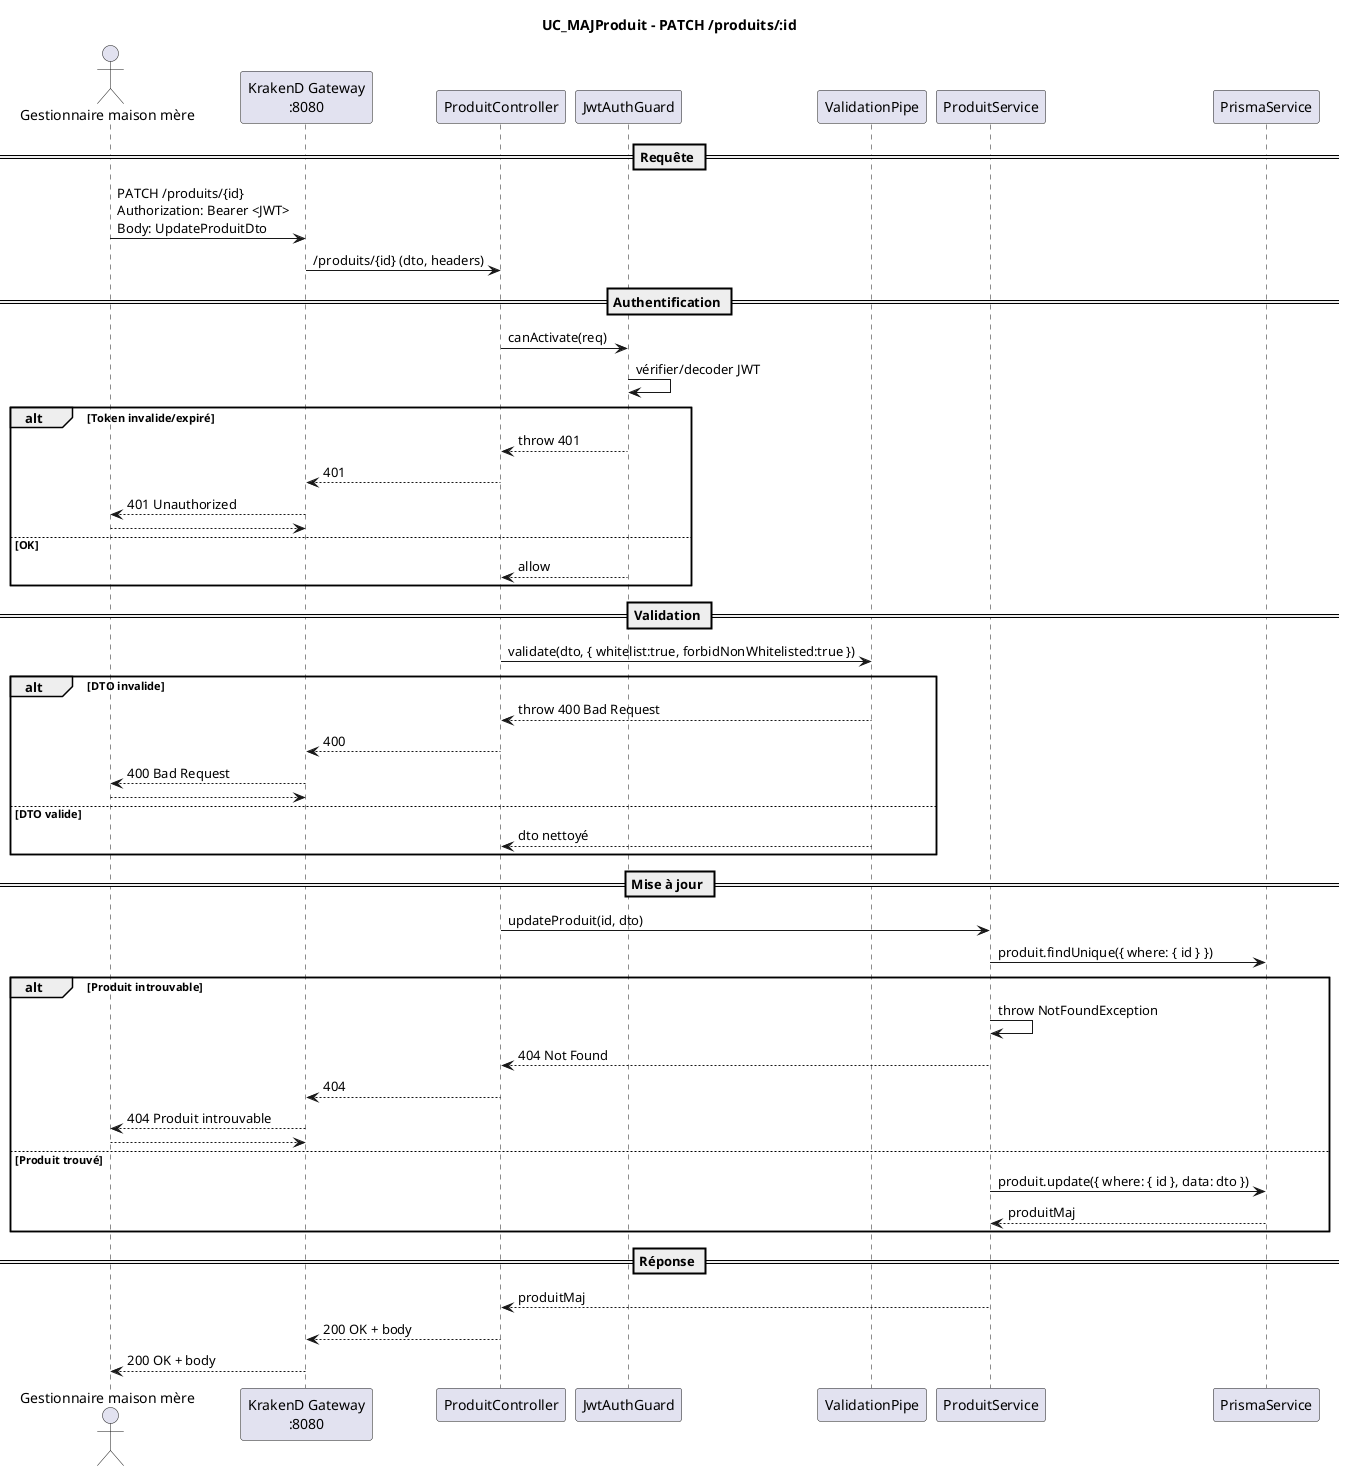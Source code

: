 @startuml
title UC_MAJProduit – PATCH /produits/:id

actor "Gestionnaire maison mère" as User
participant "KrakenD Gateway\n:8080" as Gateway
participant "ProduitController" as Controller
participant "JwtAuthGuard" as Guard
participant "ValidationPipe" as Pipe
participant "ProduitService" as Service
participant "PrismaService" as Prisma

== Requête ==
User -> Gateway: PATCH /produits/{id}\nAuthorization: Bearer <JWT>\nBody: UpdateProduitDto
Gateway -> Controller: /produits/{id} (dto, headers)

== Authentification ==
Controller -> Guard: canActivate(req)
Guard -> Guard: vérifier/decoder JWT
alt Token invalide/expiré
  Guard --> Controller: throw 401
  Controller --> Gateway: 401
  Gateway --> User: 401 Unauthorized
  return
else OK
  Guard --> Controller: allow
end

== Validation ==
Controller -> Pipe: validate(dto, { whitelist:true, forbidNonWhitelisted:true })
alt DTO invalide
  Pipe --> Controller: throw 400 Bad Request
  Controller --> Gateway: 400
  Gateway --> User: 400 Bad Request
  return
else DTO valide
  Pipe --> Controller: dto nettoyé
end

== Mise à jour ==
Controller -> Service: updateProduit(id, dto)
Service -> Prisma: produit.findUnique({ where: { id } })
alt Produit introuvable
  Service -> Service: throw NotFoundException
  Service --> Controller: 404 Not Found
  Controller --> Gateway: 404
  Gateway --> User: 404 Produit introuvable
  return
else Produit trouvé
  Service -> Prisma: produit.update({ where: { id }, data: dto })
  Prisma --> Service: produitMaj
end

== Réponse ==
Service --> Controller: produitMaj
Controller --> Gateway: 200 OK + body
Gateway --> User: 200 OK + body

@enduml
